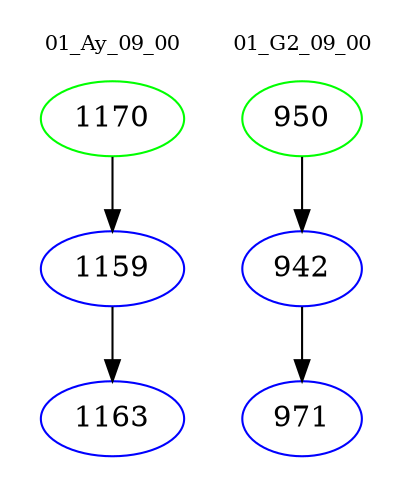 digraph{
subgraph cluster_0 {
color = white
label = "01_Ay_09_00";
fontsize=10;
T0_1170 [label="1170", color="green"]
T0_1170 -> T0_1159 [color="black"]
T0_1159 [label="1159", color="blue"]
T0_1159 -> T0_1163 [color="black"]
T0_1163 [label="1163", color="blue"]
}
subgraph cluster_1 {
color = white
label = "01_G2_09_00";
fontsize=10;
T1_950 [label="950", color="green"]
T1_950 -> T1_942 [color="black"]
T1_942 [label="942", color="blue"]
T1_942 -> T1_971 [color="black"]
T1_971 [label="971", color="blue"]
}
}
